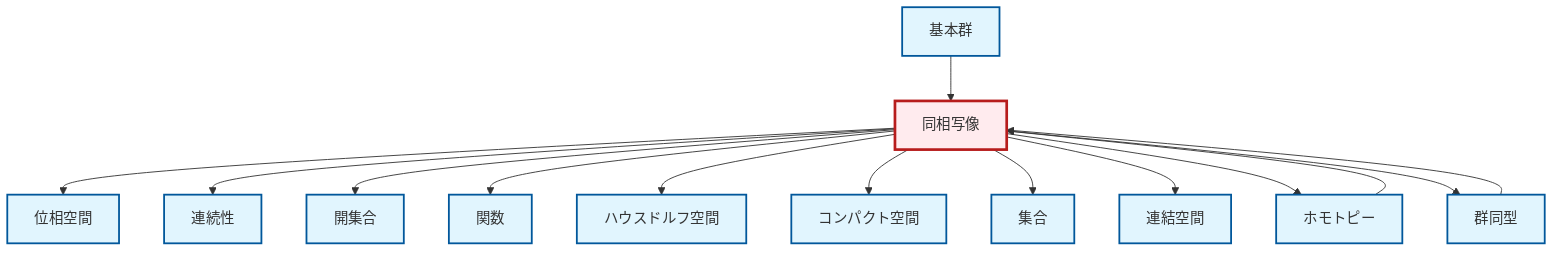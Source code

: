graph TD
    classDef definition fill:#e1f5fe,stroke:#01579b,stroke-width:2px
    classDef theorem fill:#f3e5f5,stroke:#4a148c,stroke-width:2px
    classDef axiom fill:#fff3e0,stroke:#e65100,stroke-width:2px
    classDef example fill:#e8f5e9,stroke:#1b5e20,stroke-width:2px
    classDef current fill:#ffebee,stroke:#b71c1c,stroke-width:3px
    def-hausdorff["ハウスドルフ空間"]:::definition
    def-homeomorphism["同相写像"]:::definition
    def-connected["連結空間"]:::definition
    def-function["関数"]:::definition
    def-continuity["連続性"]:::definition
    def-open-set["開集合"]:::definition
    def-compact["コンパクト空間"]:::definition
    def-homotopy["ホモトピー"]:::definition
    def-isomorphism["群同型"]:::definition
    def-set["集合"]:::definition
    def-topological-space["位相空間"]:::definition
    def-fundamental-group["基本群"]:::definition
    def-homeomorphism --> def-topological-space
    def-homeomorphism --> def-continuity
    def-homeomorphism --> def-open-set
    def-homeomorphism --> def-function
    def-homeomorphism --> def-hausdorff
    def-homotopy --> def-homeomorphism
    def-homeomorphism --> def-compact
    def-homeomorphism --> def-set
    def-homeomorphism --> def-connected
    def-homeomorphism --> def-homotopy
    def-fundamental-group --> def-homeomorphism
    def-homeomorphism --> def-isomorphism
    def-isomorphism --> def-homeomorphism
    class def-homeomorphism current